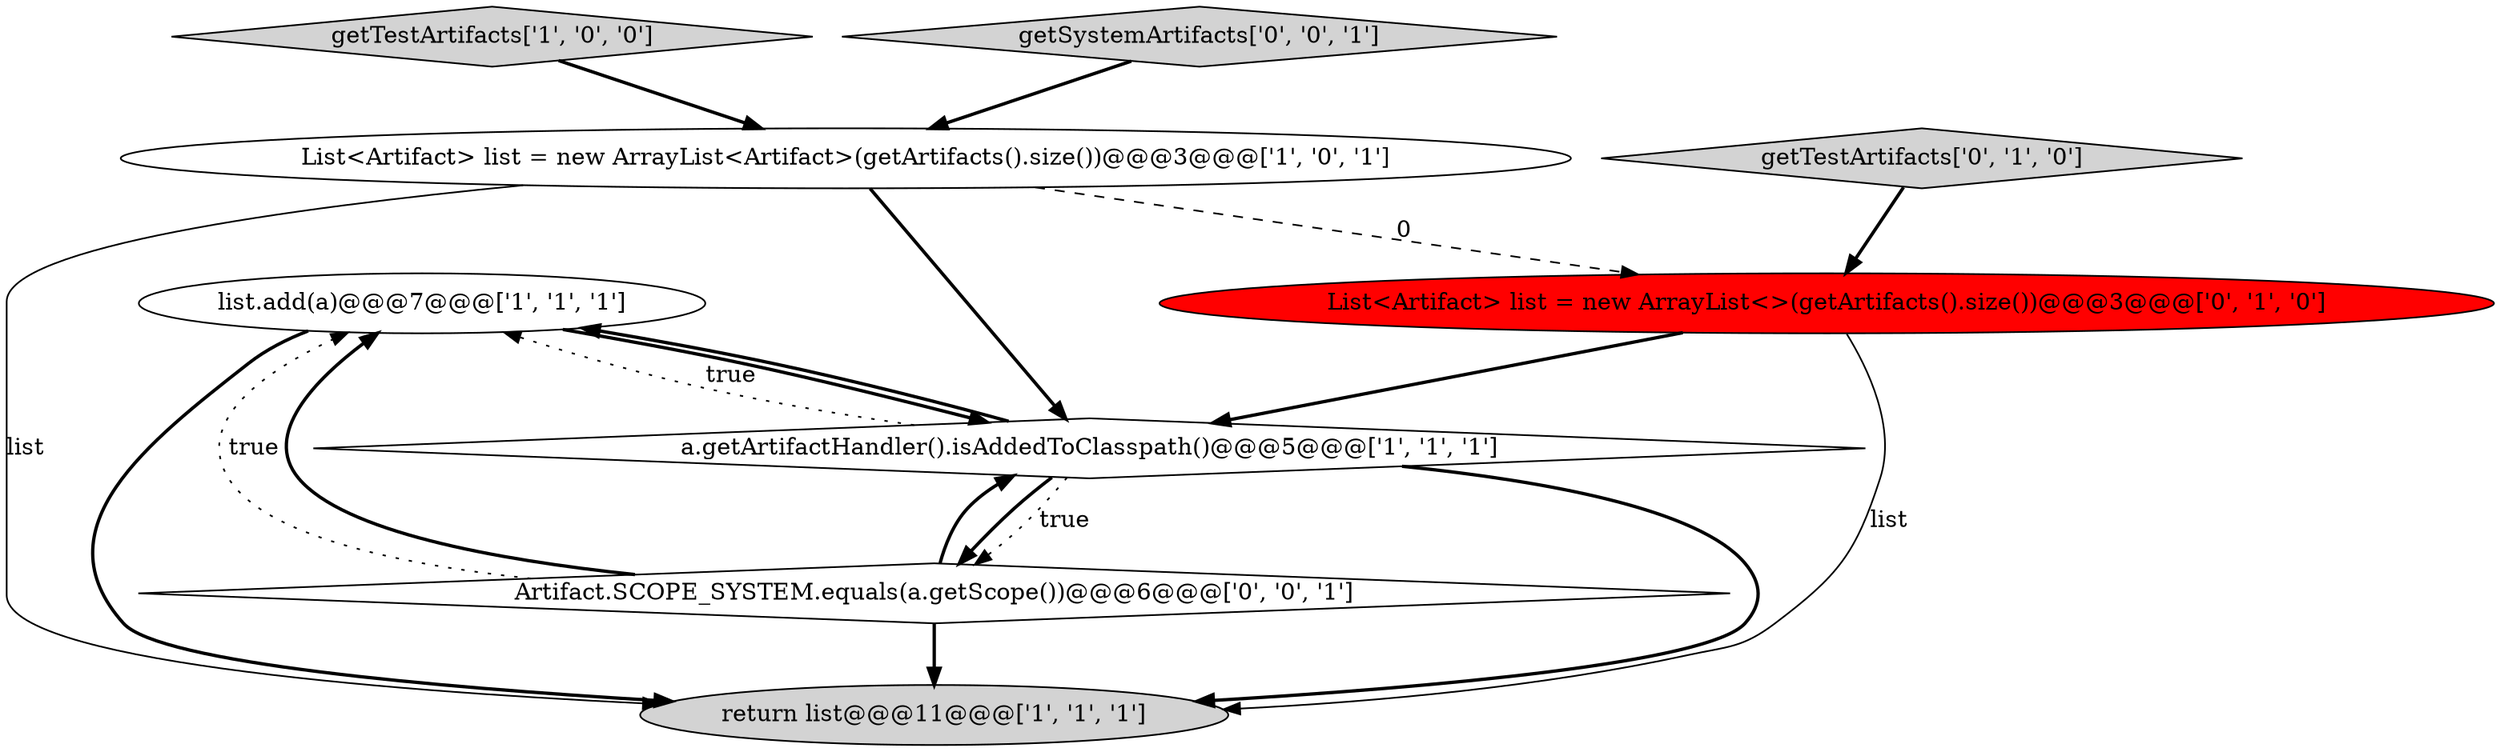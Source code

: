 digraph {
3 [style = filled, label = "list.add(a)@@@7@@@['1', '1', '1']", fillcolor = white, shape = ellipse image = "AAA0AAABBB1BBB"];
5 [style = filled, label = "List<Artifact> list = new ArrayList<>(getArtifacts().size())@@@3@@@['0', '1', '0']", fillcolor = red, shape = ellipse image = "AAA1AAABBB2BBB"];
6 [style = filled, label = "getTestArtifacts['0', '1', '0']", fillcolor = lightgray, shape = diamond image = "AAA0AAABBB2BBB"];
7 [style = filled, label = "Artifact.SCOPE_SYSTEM.equals(a.getScope())@@@6@@@['0', '0', '1']", fillcolor = white, shape = diamond image = "AAA0AAABBB3BBB"];
1 [style = filled, label = "return list@@@11@@@['1', '1', '1']", fillcolor = lightgray, shape = ellipse image = "AAA0AAABBB1BBB"];
4 [style = filled, label = "a.getArtifactHandler().isAddedToClasspath()@@@5@@@['1', '1', '1']", fillcolor = white, shape = diamond image = "AAA0AAABBB1BBB"];
2 [style = filled, label = "List<Artifact> list = new ArrayList<Artifact>(getArtifacts().size())@@@3@@@['1', '0', '1']", fillcolor = white, shape = ellipse image = "AAA0AAABBB1BBB"];
0 [style = filled, label = "getTestArtifacts['1', '0', '0']", fillcolor = lightgray, shape = diamond image = "AAA0AAABBB1BBB"];
8 [style = filled, label = "getSystemArtifacts['0', '0', '1']", fillcolor = lightgray, shape = diamond image = "AAA0AAABBB3BBB"];
4->7 [style = dotted, label="true"];
4->3 [style = bold, label=""];
6->5 [style = bold, label=""];
7->3 [style = bold, label=""];
4->1 [style = bold, label=""];
2->1 [style = solid, label="list"];
5->1 [style = solid, label="list"];
7->1 [style = bold, label=""];
4->3 [style = dotted, label="true"];
7->4 [style = bold, label=""];
2->5 [style = dashed, label="0"];
3->1 [style = bold, label=""];
8->2 [style = bold, label=""];
7->3 [style = dotted, label="true"];
2->4 [style = bold, label=""];
3->4 [style = bold, label=""];
4->7 [style = bold, label=""];
5->4 [style = bold, label=""];
0->2 [style = bold, label=""];
}
